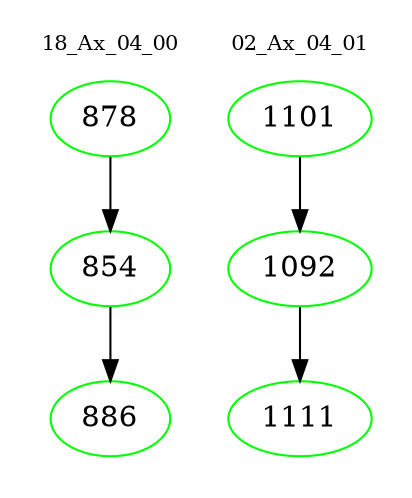 digraph{
subgraph cluster_0 {
color = white
label = "18_Ax_04_00";
fontsize=10;
T0_878 [label="878", color="green"]
T0_878 -> T0_854 [color="black"]
T0_854 [label="854", color="green"]
T0_854 -> T0_886 [color="black"]
T0_886 [label="886", color="green"]
}
subgraph cluster_1 {
color = white
label = "02_Ax_04_01";
fontsize=10;
T1_1101 [label="1101", color="green"]
T1_1101 -> T1_1092 [color="black"]
T1_1092 [label="1092", color="green"]
T1_1092 -> T1_1111 [color="black"]
T1_1111 [label="1111", color="green"]
}
}
